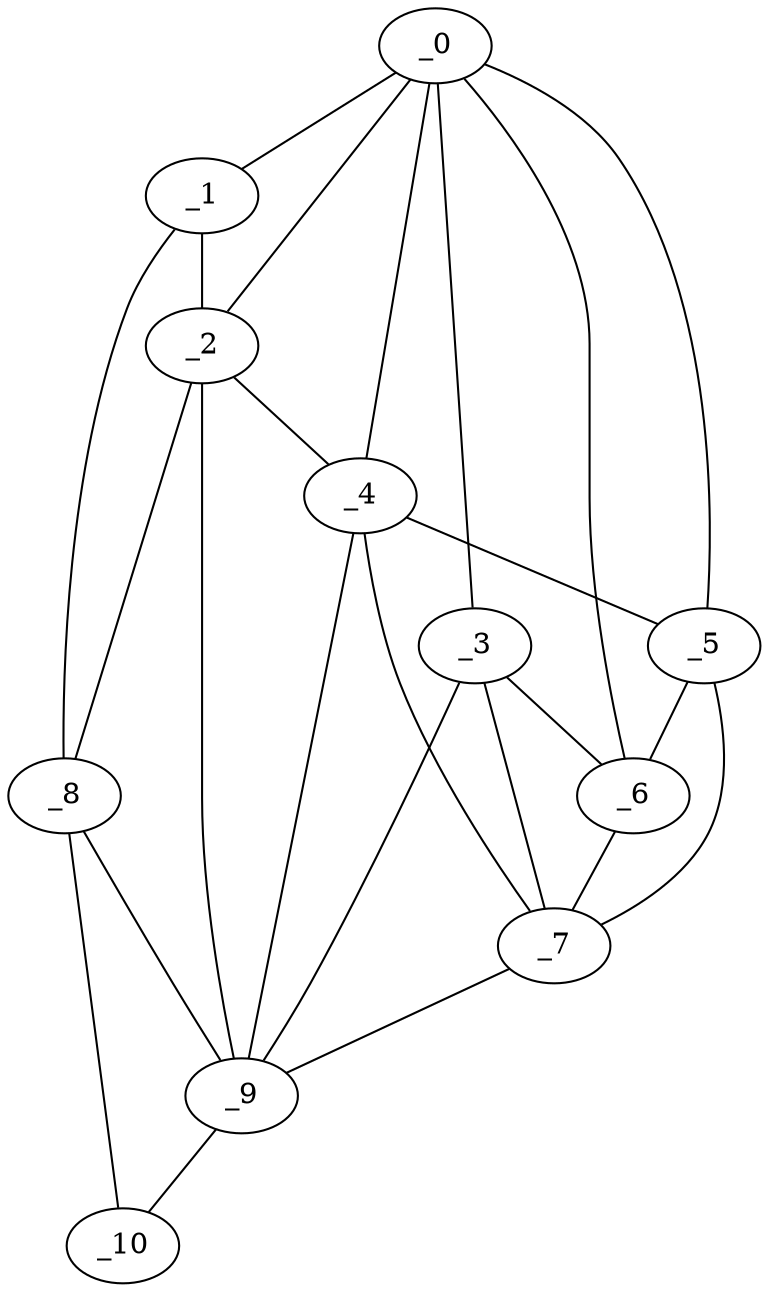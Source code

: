 graph "obj97__70.gxl" {
	_0	 [x=37,
		y=9];
	_1	 [x=59,
		y=5];
	_0 -- _1	 [valence=1];
	_2	 [x=66,
		y=18];
	_0 -- _2	 [valence=1];
	_3	 [x=70,
		y=95];
	_0 -- _3	 [valence=1];
	_4	 [x=72,
		y=38];
	_0 -- _4	 [valence=2];
	_5	 [x=72,
		y=44];
	_0 -- _5	 [valence=2];
	_6	 [x=74,
		y=59];
	_0 -- _6	 [valence=2];
	_1 -- _2	 [valence=1];
	_8	 [x=90,
		y=9];
	_1 -- _8	 [valence=1];
	_2 -- _4	 [valence=2];
	_2 -- _8	 [valence=2];
	_9	 [x=93,
		y=28];
	_2 -- _9	 [valence=1];
	_3 -- _6	 [valence=2];
	_7	 [x=83,
		y=55];
	_3 -- _7	 [valence=1];
	_3 -- _9	 [valence=1];
	_4 -- _5	 [valence=1];
	_4 -- _7	 [valence=2];
	_4 -- _9	 [valence=2];
	_5 -- _6	 [valence=2];
	_5 -- _7	 [valence=1];
	_6 -- _7	 [valence=2];
	_7 -- _9	 [valence=1];
	_8 -- _9	 [valence=1];
	_10	 [x=95,
		y=16];
	_8 -- _10	 [valence=1];
	_9 -- _10	 [valence=1];
}
